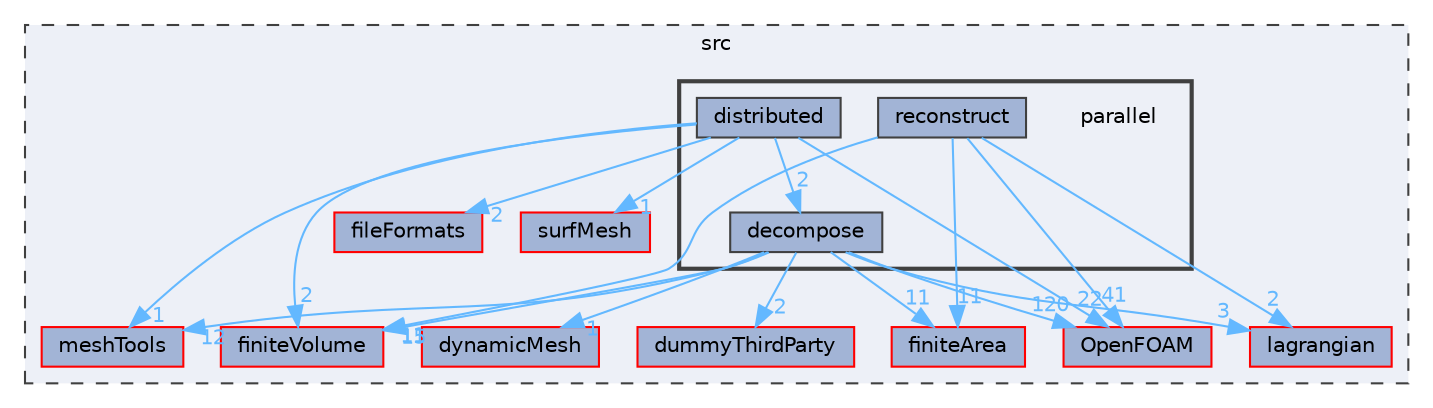 digraph "src/parallel"
{
 // LATEX_PDF_SIZE
  bgcolor="transparent";
  edge [fontname=Helvetica,fontsize=10,labelfontname=Helvetica,labelfontsize=10];
  node [fontname=Helvetica,fontsize=10,shape=box,height=0.2,width=0.4];
  compound=true
  subgraph clusterdir_68267d1309a1af8e8297ef4c3efbcdba {
    graph [ bgcolor="#edf0f7", pencolor="grey25", label="src", fontname=Helvetica,fontsize=10 style="filled,dashed", URL="dir_68267d1309a1af8e8297ef4c3efbcdba.html",tooltip=""]
  dir_0a88fe22feb23ce5f078a04a1df67721 [label="surfMesh", fillcolor="#a2b4d6", color="red", style="filled", URL="dir_0a88fe22feb23ce5f078a04a1df67721.html",tooltip=""];
  dir_3dbf595be03a0daf8d8ce1c2eec1d958 [label="dummyThirdParty", fillcolor="#a2b4d6", color="red", style="filled", URL="dir_3dbf595be03a0daf8d8ce1c2eec1d958.html",tooltip=""];
  dir_9bd15774b555cf7259a6fa18f99fe99b [label="finiteVolume", fillcolor="#a2b4d6", color="red", style="filled", URL="dir_9bd15774b555cf7259a6fa18f99fe99b.html",tooltip=""];
  dir_ae30ad0bef50cf391b24c614251bb9fd [label="meshTools", fillcolor="#a2b4d6", color="red", style="filled", URL="dir_ae30ad0bef50cf391b24c614251bb9fd.html",tooltip=""];
  dir_b05602f37bb521a7142c0a3e200b5f35 [label="fileFormats", fillcolor="#a2b4d6", color="red", style="filled", URL="dir_b05602f37bb521a7142c0a3e200b5f35.html",tooltip=""];
  dir_b69a9eadfe761c231b266ce918b218a5 [label="finiteArea", fillcolor="#a2b4d6", color="red", style="filled", URL="dir_b69a9eadfe761c231b266ce918b218a5.html",tooltip=""];
  dir_c5473ff19b20e6ec4dfe5c310b3778a8 [label="OpenFOAM", fillcolor="#a2b4d6", color="red", style="filled", URL="dir_c5473ff19b20e6ec4dfe5c310b3778a8.html",tooltip=""];
  dir_f8c25efc4b6f6a8502a42d5af7554d23 [label="lagrangian", fillcolor="#a2b4d6", color="red", style="filled", URL="dir_f8c25efc4b6f6a8502a42d5af7554d23.html",tooltip=""];
  dir_63742796c427c97a292c80f7db71da36 [label="dynamicMesh", fillcolor="#a2b4d6", color="red", style="filled", URL="dir_63742796c427c97a292c80f7db71da36.html",tooltip=""];
  subgraph clusterdir_72b2b5518d1565784443265ec6729f79 {
    graph [ bgcolor="#edf0f7", pencolor="grey25", label="", fontname=Helvetica,fontsize=10 style="filled,bold", URL="dir_72b2b5518d1565784443265ec6729f79.html",tooltip=""]
    dir_72b2b5518d1565784443265ec6729f79 [shape=plaintext, label="parallel"];
  dir_e048e8eb4dfe5719d368ebac837fe95a [label="decompose", fillcolor="#a2b4d6", color="grey25", style="filled", URL="dir_e048e8eb4dfe5719d368ebac837fe95a.html",tooltip=""];
  dir_0cf429ee0792653b88881eae18d71664 [label="distributed", fillcolor="#a2b4d6", color="grey25", style="filled", URL="dir_0cf429ee0792653b88881eae18d71664.html",tooltip=""];
  dir_521ea32879fff4cdc7c502a515533bf9 [label="reconstruct", fillcolor="#a2b4d6", color="grey25", style="filled", URL="dir_521ea32879fff4cdc7c502a515533bf9.html",tooltip=""];
  }
  }
  dir_e048e8eb4dfe5719d368ebac837fe95a->dir_c5473ff19b20e6ec4dfe5c310b3778a8 [headlabel="120", labeldistance=1.5 headhref="dir_000827_002695.html" href="dir_000827_002695.html" color="steelblue1" fontcolor="steelblue1"];
  dir_e048e8eb4dfe5719d368ebac837fe95a->dir_9bd15774b555cf7259a6fa18f99fe99b [headlabel="15", labeldistance=1.5 headhref="dir_000827_001387.html" href="dir_000827_001387.html" color="steelblue1" fontcolor="steelblue1"];
  dir_e048e8eb4dfe5719d368ebac837fe95a->dir_f8c25efc4b6f6a8502a42d5af7554d23 [headlabel="3", labeldistance=1.5 headhref="dir_000827_002071.html" href="dir_000827_002071.html" color="steelblue1" fontcolor="steelblue1"];
  dir_e048e8eb4dfe5719d368ebac837fe95a->dir_ae30ad0bef50cf391b24c614251bb9fd [headlabel="12", labeldistance=1.5 headhref="dir_000827_002382.html" href="dir_000827_002382.html" color="steelblue1" fontcolor="steelblue1"];
  dir_e048e8eb4dfe5719d368ebac837fe95a->dir_b69a9eadfe761c231b266ce918b218a5 [headlabel="11", labeldistance=1.5 headhref="dir_000827_001385.html" href="dir_000827_001385.html" color="steelblue1" fontcolor="steelblue1"];
  dir_e048e8eb4dfe5719d368ebac837fe95a->dir_3dbf595be03a0daf8d8ce1c2eec1d958 [headlabel="2", labeldistance=1.5 headhref="dir_000827_001071.html" href="dir_000827_001071.html" color="steelblue1" fontcolor="steelblue1"];
  dir_e048e8eb4dfe5719d368ebac837fe95a->dir_63742796c427c97a292c80f7db71da36 [headlabel="1", labeldistance=1.5 headhref="dir_000827_001086.html" href="dir_000827_001086.html" color="steelblue1" fontcolor="steelblue1"];
  dir_0cf429ee0792653b88881eae18d71664->dir_c5473ff19b20e6ec4dfe5c310b3778a8 [headlabel="22", labeldistance=1.5 headhref="dir_000980_002695.html" href="dir_000980_002695.html" color="steelblue1" fontcolor="steelblue1"];
  dir_0cf429ee0792653b88881eae18d71664->dir_e048e8eb4dfe5719d368ebac837fe95a [headlabel="2", labeldistance=1.5 headhref="dir_000980_000827.html" href="dir_000980_000827.html" color="steelblue1" fontcolor="steelblue1"];
  dir_0cf429ee0792653b88881eae18d71664->dir_b05602f37bb521a7142c0a3e200b5f35 [headlabel="2", labeldistance=1.5 headhref="dir_000980_001353.html" href="dir_000980_001353.html" color="steelblue1" fontcolor="steelblue1"];
  dir_0cf429ee0792653b88881eae18d71664->dir_ae30ad0bef50cf391b24c614251bb9fd [headlabel="1", labeldistance=1.5 headhref="dir_000980_002382.html" href="dir_000980_002382.html" color="steelblue1" fontcolor="steelblue1"];
  dir_0cf429ee0792653b88881eae18d71664->dir_0a88fe22feb23ce5f078a04a1df67721 [headlabel="1", labeldistance=1.5 headhref="dir_000980_003891.html" href="dir_000980_003891.html" color="steelblue1" fontcolor="steelblue1"];
  dir_0cf429ee0792653b88881eae18d71664->dir_9bd15774b555cf7259a6fa18f99fe99b [headlabel="2", labeldistance=1.5 headhref="dir_000980_001387.html" href="dir_000980_001387.html" color="steelblue1" fontcolor="steelblue1"];
  dir_521ea32879fff4cdc7c502a515533bf9->dir_9bd15774b555cf7259a6fa18f99fe99b [headlabel="11", labeldistance=1.5 headhref="dir_003255_001387.html" href="dir_003255_001387.html" color="steelblue1" fontcolor="steelblue1"];
  dir_521ea32879fff4cdc7c502a515533bf9->dir_b69a9eadfe761c231b266ce918b218a5 [headlabel="11", labeldistance=1.5 headhref="dir_003255_001385.html" href="dir_003255_001385.html" color="steelblue1" fontcolor="steelblue1"];
  dir_521ea32879fff4cdc7c502a515533bf9->dir_c5473ff19b20e6ec4dfe5c310b3778a8 [headlabel="41", labeldistance=1.5 headhref="dir_003255_002695.html" href="dir_003255_002695.html" color="steelblue1" fontcolor="steelblue1"];
  dir_521ea32879fff4cdc7c502a515533bf9->dir_f8c25efc4b6f6a8502a42d5af7554d23 [headlabel="2", labeldistance=1.5 headhref="dir_003255_002071.html" href="dir_003255_002071.html" color="steelblue1" fontcolor="steelblue1"];
}
